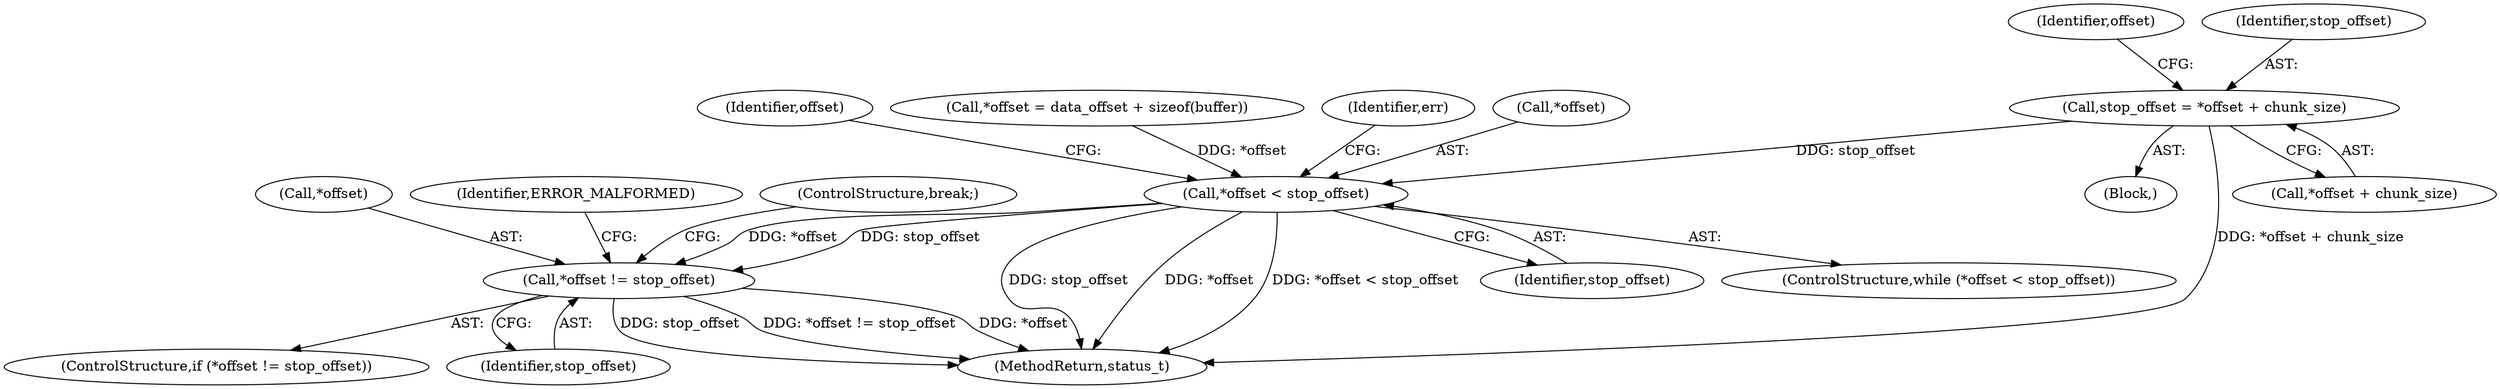 digraph "0_Android_463a6f807e187828442949d1924e143cf07778c6@integer" {
"1001582" [label="(Call,stop_offset = *offset + chunk_size)"];
"1001596" [label="(Call,*offset < stop_offset)"];
"1001617" [label="(Call,*offset != stop_offset)"];
"1001582" [label="(Call,stop_offset = *offset + chunk_size)"];
"1001617" [label="(Call,*offset != stop_offset)"];
"1001490" [label="(Block,)"];
"1002911" [label="(MethodReturn,status_t)"];
"1001599" [label="(Identifier,stop_offset)"];
"1001619" [label="(Identifier,offset)"];
"1001618" [label="(Call,*offset)"];
"1001596" [label="(Call,*offset < stop_offset)"];
"1001584" [label="(Call,*offset + chunk_size)"];
"1001616" [label="(ControlStructure,if (*offset != stop_offset))"];
"1001595" [label="(ControlStructure,while (*offset < stop_offset))"];
"1001588" [label="(Call,*offset = data_offset + sizeof(buffer))"];
"1001620" [label="(Identifier,stop_offset)"];
"1001623" [label="(Identifier,ERROR_MALFORMED)"];
"1001624" [label="(ControlStructure,break;)"];
"1001603" [label="(Identifier,err)"];
"1001597" [label="(Call,*offset)"];
"1001590" [label="(Identifier,offset)"];
"1001583" [label="(Identifier,stop_offset)"];
"1001582" -> "1001490"  [label="AST: "];
"1001582" -> "1001584"  [label="CFG: "];
"1001583" -> "1001582"  [label="AST: "];
"1001584" -> "1001582"  [label="AST: "];
"1001590" -> "1001582"  [label="CFG: "];
"1001582" -> "1002911"  [label="DDG: *offset + chunk_size"];
"1001582" -> "1001596"  [label="DDG: stop_offset"];
"1001596" -> "1001595"  [label="AST: "];
"1001596" -> "1001599"  [label="CFG: "];
"1001597" -> "1001596"  [label="AST: "];
"1001599" -> "1001596"  [label="AST: "];
"1001603" -> "1001596"  [label="CFG: "];
"1001619" -> "1001596"  [label="CFG: "];
"1001596" -> "1002911"  [label="DDG: stop_offset"];
"1001596" -> "1002911"  [label="DDG: *offset"];
"1001596" -> "1002911"  [label="DDG: *offset < stop_offset"];
"1001588" -> "1001596"  [label="DDG: *offset"];
"1001596" -> "1001617"  [label="DDG: *offset"];
"1001596" -> "1001617"  [label="DDG: stop_offset"];
"1001617" -> "1001616"  [label="AST: "];
"1001617" -> "1001620"  [label="CFG: "];
"1001618" -> "1001617"  [label="AST: "];
"1001620" -> "1001617"  [label="AST: "];
"1001623" -> "1001617"  [label="CFG: "];
"1001624" -> "1001617"  [label="CFG: "];
"1001617" -> "1002911"  [label="DDG: stop_offset"];
"1001617" -> "1002911"  [label="DDG: *offset != stop_offset"];
"1001617" -> "1002911"  [label="DDG: *offset"];
}
